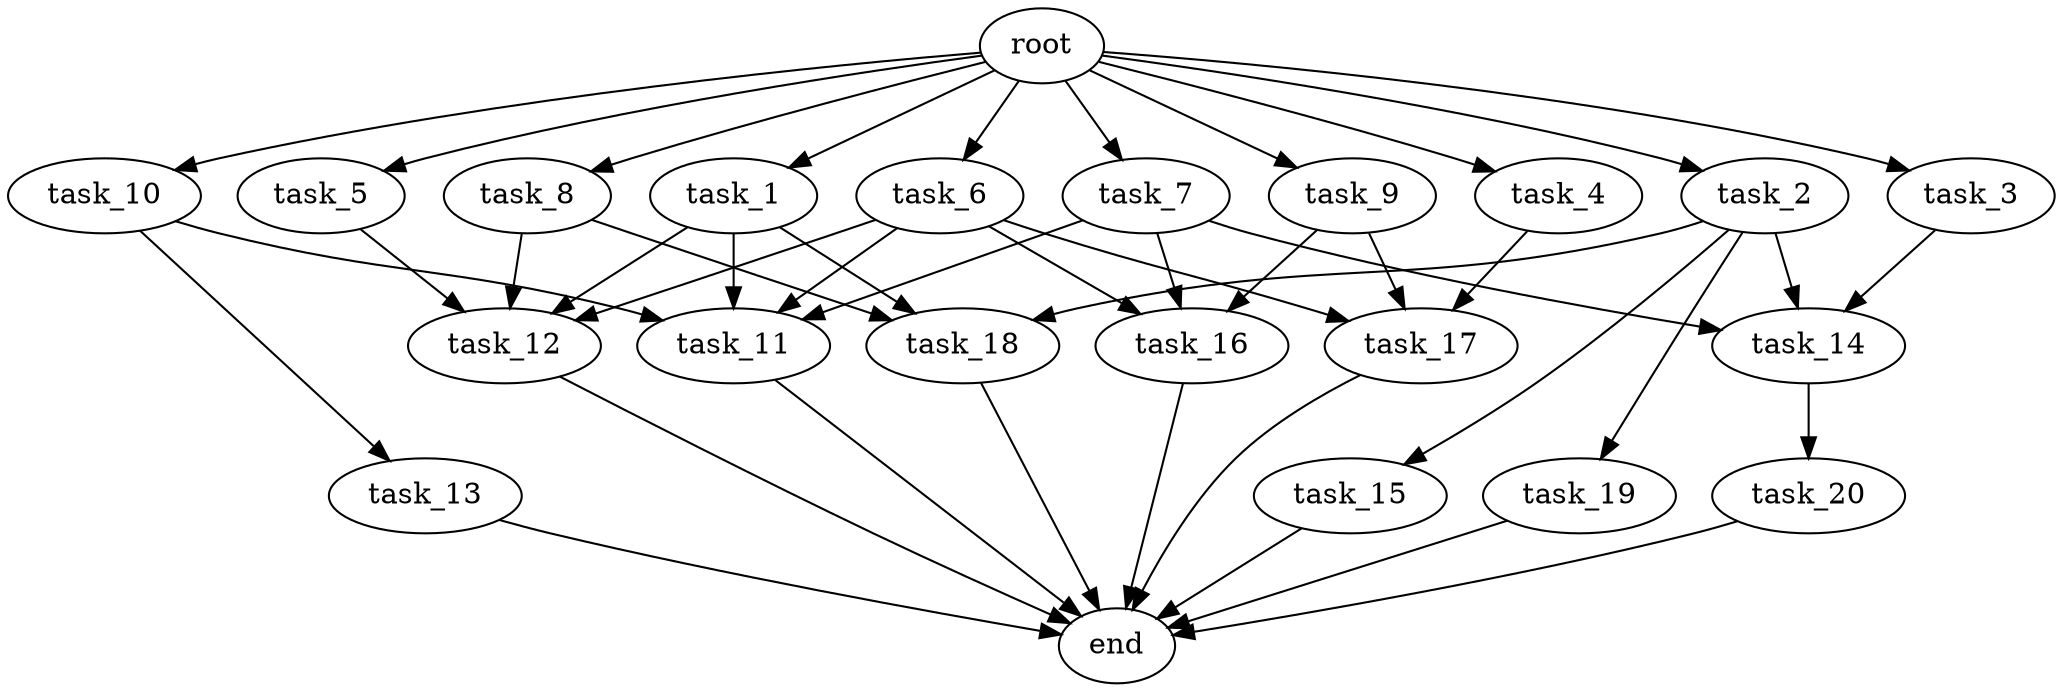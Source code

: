 digraph G {
  root [size="0.000000e+00"];
  task_1 [size="4.744654e+10"];
  task_2 [size="1.764062e+10"];
  task_3 [size="6.701756e+10"];
  task_4 [size="4.321129e+09"];
  task_5 [size="6.448964e+10"];
  task_6 [size="2.851360e+10"];
  task_7 [size="4.347282e+10"];
  task_8 [size="3.343612e+10"];
  task_9 [size="8.051732e+10"];
  task_10 [size="7.584322e+10"];
  task_11 [size="4.341315e+09"];
  task_12 [size="7.404428e+10"];
  task_13 [size="9.248689e+10"];
  task_14 [size="1.759700e+10"];
  task_15 [size="7.855135e+10"];
  task_16 [size="4.851129e+10"];
  task_17 [size="1.161535e+10"];
  task_18 [size="8.950897e+10"];
  task_19 [size="7.214309e+10"];
  task_20 [size="5.927474e+10"];
  end [size="0.000000e+00"];

  root -> task_1 [size="1.000000e-12"];
  root -> task_2 [size="1.000000e-12"];
  root -> task_3 [size="1.000000e-12"];
  root -> task_4 [size="1.000000e-12"];
  root -> task_5 [size="1.000000e-12"];
  root -> task_6 [size="1.000000e-12"];
  root -> task_7 [size="1.000000e-12"];
  root -> task_8 [size="1.000000e-12"];
  root -> task_9 [size="1.000000e-12"];
  root -> task_10 [size="1.000000e-12"];
  task_1 -> task_11 [size="1.085329e+07"];
  task_1 -> task_12 [size="1.851107e+08"];
  task_1 -> task_18 [size="2.983632e+08"];
  task_2 -> task_14 [size="5.865667e+07"];
  task_2 -> task_15 [size="7.855135e+08"];
  task_2 -> task_18 [size="2.983632e+08"];
  task_2 -> task_19 [size="7.214309e+08"];
  task_3 -> task_14 [size="5.865667e+07"];
  task_4 -> task_17 [size="3.871783e+07"];
  task_5 -> task_12 [size="1.851107e+08"];
  task_6 -> task_11 [size="1.085329e+07"];
  task_6 -> task_12 [size="1.851107e+08"];
  task_6 -> task_16 [size="1.617043e+08"];
  task_6 -> task_17 [size="3.871783e+07"];
  task_7 -> task_11 [size="1.085329e+07"];
  task_7 -> task_14 [size="5.865667e+07"];
  task_7 -> task_16 [size="1.617043e+08"];
  task_8 -> task_12 [size="1.851107e+08"];
  task_8 -> task_18 [size="2.983632e+08"];
  task_9 -> task_16 [size="1.617043e+08"];
  task_9 -> task_17 [size="3.871783e+07"];
  task_10 -> task_11 [size="1.085329e+07"];
  task_10 -> task_13 [size="9.248689e+08"];
  task_11 -> end [size="1.000000e-12"];
  task_12 -> end [size="1.000000e-12"];
  task_13 -> end [size="1.000000e-12"];
  task_14 -> task_20 [size="5.927474e+08"];
  task_15 -> end [size="1.000000e-12"];
  task_16 -> end [size="1.000000e-12"];
  task_17 -> end [size="1.000000e-12"];
  task_18 -> end [size="1.000000e-12"];
  task_19 -> end [size="1.000000e-12"];
  task_20 -> end [size="1.000000e-12"];
}
